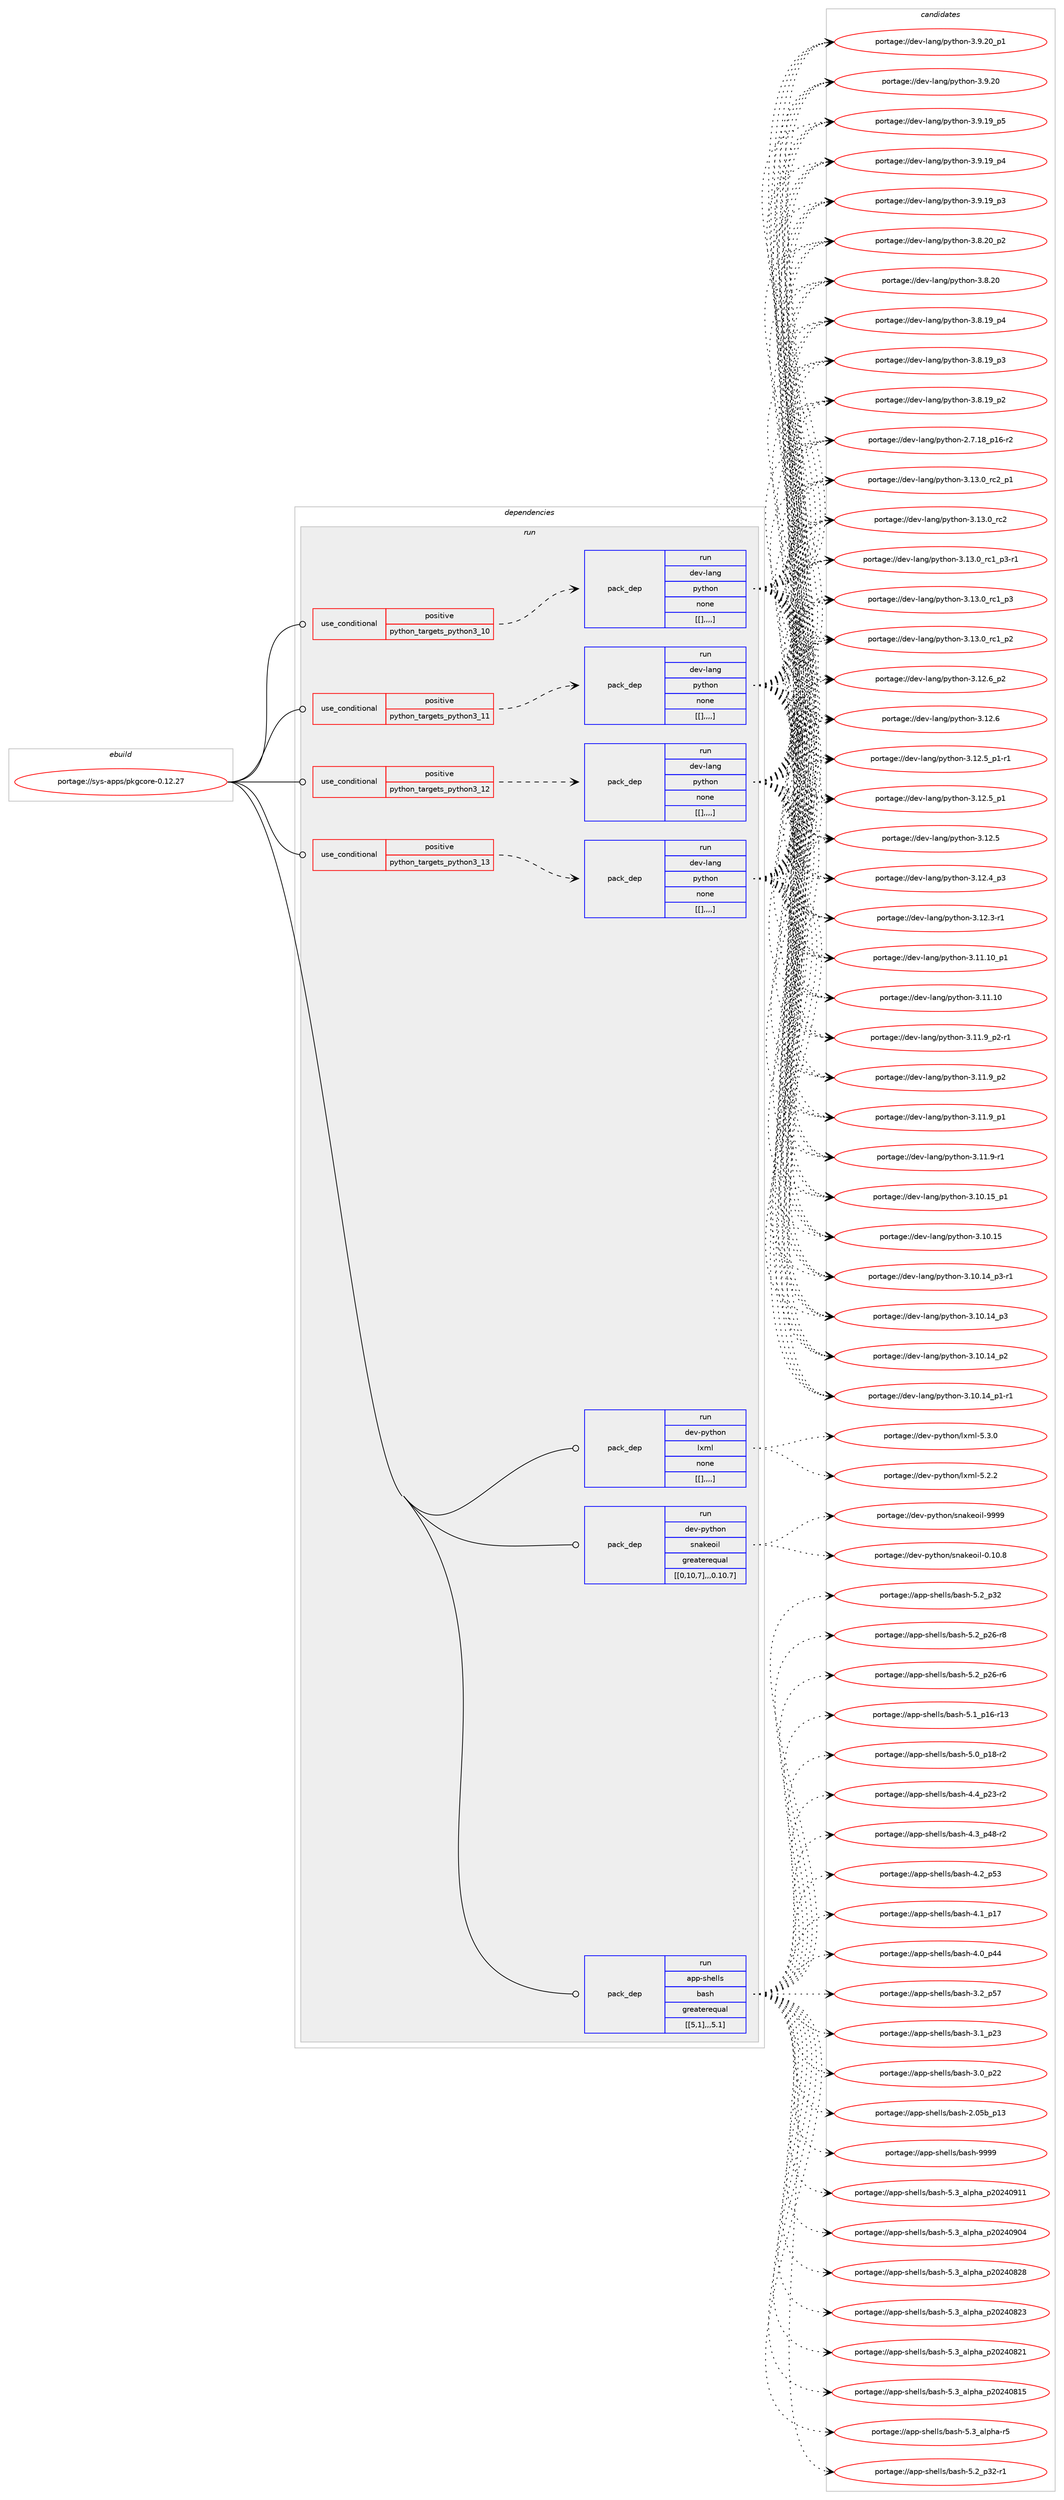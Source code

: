 digraph prolog {

# *************
# Graph options
# *************

newrank=true;
concentrate=true;
compound=true;
graph [rankdir=LR,fontname=Helvetica,fontsize=10,ranksep=1.5];#, ranksep=2.5, nodesep=0.2];
edge  [arrowhead=vee];
node  [fontname=Helvetica,fontsize=10];

# **********
# The ebuild
# **********

subgraph cluster_leftcol {
color=gray;
label=<<i>ebuild</i>>;
id [label="portage://sys-apps/pkgcore-0.12.27", color=red, width=4, href="../sys-apps/pkgcore-0.12.27.svg"];
}

# ****************
# The dependencies
# ****************

subgraph cluster_midcol {
color=gray;
label=<<i>dependencies</i>>;
subgraph cluster_compile {
fillcolor="#eeeeee";
style=filled;
label=<<i>compile</i>>;
}
subgraph cluster_compileandrun {
fillcolor="#eeeeee";
style=filled;
label=<<i>compile and run</i>>;
}
subgraph cluster_run {
fillcolor="#eeeeee";
style=filled;
label=<<i>run</i>>;
subgraph cond6908 {
dependency18333 [label=<<TABLE BORDER="0" CELLBORDER="1" CELLSPACING="0" CELLPADDING="4"><TR><TD ROWSPAN="3" CELLPADDING="10">use_conditional</TD></TR><TR><TD>positive</TD></TR><TR><TD>python_targets_python3_10</TD></TR></TABLE>>, shape=none, color=red];
subgraph pack11373 {
dependency18334 [label=<<TABLE BORDER="0" CELLBORDER="1" CELLSPACING="0" CELLPADDING="4" WIDTH="220"><TR><TD ROWSPAN="6" CELLPADDING="30">pack_dep</TD></TR><TR><TD WIDTH="110">run</TD></TR><TR><TD>dev-lang</TD></TR><TR><TD>python</TD></TR><TR><TD>none</TD></TR><TR><TD>[[],,,,]</TD></TR></TABLE>>, shape=none, color=blue];
}
dependency18333:e -> dependency18334:w [weight=20,style="dashed",arrowhead="vee"];
}
id:e -> dependency18333:w [weight=20,style="solid",arrowhead="odot"];
subgraph cond6909 {
dependency18335 [label=<<TABLE BORDER="0" CELLBORDER="1" CELLSPACING="0" CELLPADDING="4"><TR><TD ROWSPAN="3" CELLPADDING="10">use_conditional</TD></TR><TR><TD>positive</TD></TR><TR><TD>python_targets_python3_11</TD></TR></TABLE>>, shape=none, color=red];
subgraph pack11374 {
dependency18336 [label=<<TABLE BORDER="0" CELLBORDER="1" CELLSPACING="0" CELLPADDING="4" WIDTH="220"><TR><TD ROWSPAN="6" CELLPADDING="30">pack_dep</TD></TR><TR><TD WIDTH="110">run</TD></TR><TR><TD>dev-lang</TD></TR><TR><TD>python</TD></TR><TR><TD>none</TD></TR><TR><TD>[[],,,,]</TD></TR></TABLE>>, shape=none, color=blue];
}
dependency18335:e -> dependency18336:w [weight=20,style="dashed",arrowhead="vee"];
}
id:e -> dependency18335:w [weight=20,style="solid",arrowhead="odot"];
subgraph cond6910 {
dependency18337 [label=<<TABLE BORDER="0" CELLBORDER="1" CELLSPACING="0" CELLPADDING="4"><TR><TD ROWSPAN="3" CELLPADDING="10">use_conditional</TD></TR><TR><TD>positive</TD></TR><TR><TD>python_targets_python3_12</TD></TR></TABLE>>, shape=none, color=red];
subgraph pack11375 {
dependency18338 [label=<<TABLE BORDER="0" CELLBORDER="1" CELLSPACING="0" CELLPADDING="4" WIDTH="220"><TR><TD ROWSPAN="6" CELLPADDING="30">pack_dep</TD></TR><TR><TD WIDTH="110">run</TD></TR><TR><TD>dev-lang</TD></TR><TR><TD>python</TD></TR><TR><TD>none</TD></TR><TR><TD>[[],,,,]</TD></TR></TABLE>>, shape=none, color=blue];
}
dependency18337:e -> dependency18338:w [weight=20,style="dashed",arrowhead="vee"];
}
id:e -> dependency18337:w [weight=20,style="solid",arrowhead="odot"];
subgraph cond6911 {
dependency18339 [label=<<TABLE BORDER="0" CELLBORDER="1" CELLSPACING="0" CELLPADDING="4"><TR><TD ROWSPAN="3" CELLPADDING="10">use_conditional</TD></TR><TR><TD>positive</TD></TR><TR><TD>python_targets_python3_13</TD></TR></TABLE>>, shape=none, color=red];
subgraph pack11376 {
dependency18340 [label=<<TABLE BORDER="0" CELLBORDER="1" CELLSPACING="0" CELLPADDING="4" WIDTH="220"><TR><TD ROWSPAN="6" CELLPADDING="30">pack_dep</TD></TR><TR><TD WIDTH="110">run</TD></TR><TR><TD>dev-lang</TD></TR><TR><TD>python</TD></TR><TR><TD>none</TD></TR><TR><TD>[[],,,,]</TD></TR></TABLE>>, shape=none, color=blue];
}
dependency18339:e -> dependency18340:w [weight=20,style="dashed",arrowhead="vee"];
}
id:e -> dependency18339:w [weight=20,style="solid",arrowhead="odot"];
subgraph pack11377 {
dependency18341 [label=<<TABLE BORDER="0" CELLBORDER="1" CELLSPACING="0" CELLPADDING="4" WIDTH="220"><TR><TD ROWSPAN="6" CELLPADDING="30">pack_dep</TD></TR><TR><TD WIDTH="110">run</TD></TR><TR><TD>app-shells</TD></TR><TR><TD>bash</TD></TR><TR><TD>greaterequal</TD></TR><TR><TD>[[5,1],,,5.1]</TD></TR></TABLE>>, shape=none, color=blue];
}
id:e -> dependency18341:w [weight=20,style="solid",arrowhead="odot"];
subgraph pack11378 {
dependency18342 [label=<<TABLE BORDER="0" CELLBORDER="1" CELLSPACING="0" CELLPADDING="4" WIDTH="220"><TR><TD ROWSPAN="6" CELLPADDING="30">pack_dep</TD></TR><TR><TD WIDTH="110">run</TD></TR><TR><TD>dev-python</TD></TR><TR><TD>lxml</TD></TR><TR><TD>none</TD></TR><TR><TD>[[],,,,]</TD></TR></TABLE>>, shape=none, color=blue];
}
id:e -> dependency18342:w [weight=20,style="solid",arrowhead="odot"];
subgraph pack11379 {
dependency18343 [label=<<TABLE BORDER="0" CELLBORDER="1" CELLSPACING="0" CELLPADDING="4" WIDTH="220"><TR><TD ROWSPAN="6" CELLPADDING="30">pack_dep</TD></TR><TR><TD WIDTH="110">run</TD></TR><TR><TD>dev-python</TD></TR><TR><TD>snakeoil</TD></TR><TR><TD>greaterequal</TD></TR><TR><TD>[[0,10,7],,,0.10.7]</TD></TR></TABLE>>, shape=none, color=blue];
}
id:e -> dependency18343:w [weight=20,style="solid",arrowhead="odot"];
}
}

# **************
# The candidates
# **************

subgraph cluster_choices {
rank=same;
color=gray;
label=<<i>candidates</i>>;

subgraph choice11373 {
color=black;
nodesep=1;
choice100101118451089711010347112121116104111110455146495146489511499509511249 [label="portage://dev-lang/python-3.13.0_rc2_p1", color=red, width=4,href="../dev-lang/python-3.13.0_rc2_p1.svg"];
choice10010111845108971101034711212111610411111045514649514648951149950 [label="portage://dev-lang/python-3.13.0_rc2", color=red, width=4,href="../dev-lang/python-3.13.0_rc2.svg"];
choice1001011184510897110103471121211161041111104551464951464895114994995112514511449 [label="portage://dev-lang/python-3.13.0_rc1_p3-r1", color=red, width=4,href="../dev-lang/python-3.13.0_rc1_p3-r1.svg"];
choice100101118451089711010347112121116104111110455146495146489511499499511251 [label="portage://dev-lang/python-3.13.0_rc1_p3", color=red, width=4,href="../dev-lang/python-3.13.0_rc1_p3.svg"];
choice100101118451089711010347112121116104111110455146495146489511499499511250 [label="portage://dev-lang/python-3.13.0_rc1_p2", color=red, width=4,href="../dev-lang/python-3.13.0_rc1_p2.svg"];
choice100101118451089711010347112121116104111110455146495046549511250 [label="portage://dev-lang/python-3.12.6_p2", color=red, width=4,href="../dev-lang/python-3.12.6_p2.svg"];
choice10010111845108971101034711212111610411111045514649504654 [label="portage://dev-lang/python-3.12.6", color=red, width=4,href="../dev-lang/python-3.12.6.svg"];
choice1001011184510897110103471121211161041111104551464950465395112494511449 [label="portage://dev-lang/python-3.12.5_p1-r1", color=red, width=4,href="../dev-lang/python-3.12.5_p1-r1.svg"];
choice100101118451089711010347112121116104111110455146495046539511249 [label="portage://dev-lang/python-3.12.5_p1", color=red, width=4,href="../dev-lang/python-3.12.5_p1.svg"];
choice10010111845108971101034711212111610411111045514649504653 [label="portage://dev-lang/python-3.12.5", color=red, width=4,href="../dev-lang/python-3.12.5.svg"];
choice100101118451089711010347112121116104111110455146495046529511251 [label="portage://dev-lang/python-3.12.4_p3", color=red, width=4,href="../dev-lang/python-3.12.4_p3.svg"];
choice100101118451089711010347112121116104111110455146495046514511449 [label="portage://dev-lang/python-3.12.3-r1", color=red, width=4,href="../dev-lang/python-3.12.3-r1.svg"];
choice10010111845108971101034711212111610411111045514649494649489511249 [label="portage://dev-lang/python-3.11.10_p1", color=red, width=4,href="../dev-lang/python-3.11.10_p1.svg"];
choice1001011184510897110103471121211161041111104551464949464948 [label="portage://dev-lang/python-3.11.10", color=red, width=4,href="../dev-lang/python-3.11.10.svg"];
choice1001011184510897110103471121211161041111104551464949465795112504511449 [label="portage://dev-lang/python-3.11.9_p2-r1", color=red, width=4,href="../dev-lang/python-3.11.9_p2-r1.svg"];
choice100101118451089711010347112121116104111110455146494946579511250 [label="portage://dev-lang/python-3.11.9_p2", color=red, width=4,href="../dev-lang/python-3.11.9_p2.svg"];
choice100101118451089711010347112121116104111110455146494946579511249 [label="portage://dev-lang/python-3.11.9_p1", color=red, width=4,href="../dev-lang/python-3.11.9_p1.svg"];
choice100101118451089711010347112121116104111110455146494946574511449 [label="portage://dev-lang/python-3.11.9-r1", color=red, width=4,href="../dev-lang/python-3.11.9-r1.svg"];
choice10010111845108971101034711212111610411111045514649484649539511249 [label="portage://dev-lang/python-3.10.15_p1", color=red, width=4,href="../dev-lang/python-3.10.15_p1.svg"];
choice1001011184510897110103471121211161041111104551464948464953 [label="portage://dev-lang/python-3.10.15", color=red, width=4,href="../dev-lang/python-3.10.15.svg"];
choice100101118451089711010347112121116104111110455146494846495295112514511449 [label="portage://dev-lang/python-3.10.14_p3-r1", color=red, width=4,href="../dev-lang/python-3.10.14_p3-r1.svg"];
choice10010111845108971101034711212111610411111045514649484649529511251 [label="portage://dev-lang/python-3.10.14_p3", color=red, width=4,href="../dev-lang/python-3.10.14_p3.svg"];
choice10010111845108971101034711212111610411111045514649484649529511250 [label="portage://dev-lang/python-3.10.14_p2", color=red, width=4,href="../dev-lang/python-3.10.14_p2.svg"];
choice100101118451089711010347112121116104111110455146494846495295112494511449 [label="portage://dev-lang/python-3.10.14_p1-r1", color=red, width=4,href="../dev-lang/python-3.10.14_p1-r1.svg"];
choice100101118451089711010347112121116104111110455146574650489511249 [label="portage://dev-lang/python-3.9.20_p1", color=red, width=4,href="../dev-lang/python-3.9.20_p1.svg"];
choice10010111845108971101034711212111610411111045514657465048 [label="portage://dev-lang/python-3.9.20", color=red, width=4,href="../dev-lang/python-3.9.20.svg"];
choice100101118451089711010347112121116104111110455146574649579511253 [label="portage://dev-lang/python-3.9.19_p5", color=red, width=4,href="../dev-lang/python-3.9.19_p5.svg"];
choice100101118451089711010347112121116104111110455146574649579511252 [label="portage://dev-lang/python-3.9.19_p4", color=red, width=4,href="../dev-lang/python-3.9.19_p4.svg"];
choice100101118451089711010347112121116104111110455146574649579511251 [label="portage://dev-lang/python-3.9.19_p3", color=red, width=4,href="../dev-lang/python-3.9.19_p3.svg"];
choice100101118451089711010347112121116104111110455146564650489511250 [label="portage://dev-lang/python-3.8.20_p2", color=red, width=4,href="../dev-lang/python-3.8.20_p2.svg"];
choice10010111845108971101034711212111610411111045514656465048 [label="portage://dev-lang/python-3.8.20", color=red, width=4,href="../dev-lang/python-3.8.20.svg"];
choice100101118451089711010347112121116104111110455146564649579511252 [label="portage://dev-lang/python-3.8.19_p4", color=red, width=4,href="../dev-lang/python-3.8.19_p4.svg"];
choice100101118451089711010347112121116104111110455146564649579511251 [label="portage://dev-lang/python-3.8.19_p3", color=red, width=4,href="../dev-lang/python-3.8.19_p3.svg"];
choice100101118451089711010347112121116104111110455146564649579511250 [label="portage://dev-lang/python-3.8.19_p2", color=red, width=4,href="../dev-lang/python-3.8.19_p2.svg"];
choice100101118451089711010347112121116104111110455046554649569511249544511450 [label="portage://dev-lang/python-2.7.18_p16-r2", color=red, width=4,href="../dev-lang/python-2.7.18_p16-r2.svg"];
dependency18334:e -> choice100101118451089711010347112121116104111110455146495146489511499509511249:w [style=dotted,weight="100"];
dependency18334:e -> choice10010111845108971101034711212111610411111045514649514648951149950:w [style=dotted,weight="100"];
dependency18334:e -> choice1001011184510897110103471121211161041111104551464951464895114994995112514511449:w [style=dotted,weight="100"];
dependency18334:e -> choice100101118451089711010347112121116104111110455146495146489511499499511251:w [style=dotted,weight="100"];
dependency18334:e -> choice100101118451089711010347112121116104111110455146495146489511499499511250:w [style=dotted,weight="100"];
dependency18334:e -> choice100101118451089711010347112121116104111110455146495046549511250:w [style=dotted,weight="100"];
dependency18334:e -> choice10010111845108971101034711212111610411111045514649504654:w [style=dotted,weight="100"];
dependency18334:e -> choice1001011184510897110103471121211161041111104551464950465395112494511449:w [style=dotted,weight="100"];
dependency18334:e -> choice100101118451089711010347112121116104111110455146495046539511249:w [style=dotted,weight="100"];
dependency18334:e -> choice10010111845108971101034711212111610411111045514649504653:w [style=dotted,weight="100"];
dependency18334:e -> choice100101118451089711010347112121116104111110455146495046529511251:w [style=dotted,weight="100"];
dependency18334:e -> choice100101118451089711010347112121116104111110455146495046514511449:w [style=dotted,weight="100"];
dependency18334:e -> choice10010111845108971101034711212111610411111045514649494649489511249:w [style=dotted,weight="100"];
dependency18334:e -> choice1001011184510897110103471121211161041111104551464949464948:w [style=dotted,weight="100"];
dependency18334:e -> choice1001011184510897110103471121211161041111104551464949465795112504511449:w [style=dotted,weight="100"];
dependency18334:e -> choice100101118451089711010347112121116104111110455146494946579511250:w [style=dotted,weight="100"];
dependency18334:e -> choice100101118451089711010347112121116104111110455146494946579511249:w [style=dotted,weight="100"];
dependency18334:e -> choice100101118451089711010347112121116104111110455146494946574511449:w [style=dotted,weight="100"];
dependency18334:e -> choice10010111845108971101034711212111610411111045514649484649539511249:w [style=dotted,weight="100"];
dependency18334:e -> choice1001011184510897110103471121211161041111104551464948464953:w [style=dotted,weight="100"];
dependency18334:e -> choice100101118451089711010347112121116104111110455146494846495295112514511449:w [style=dotted,weight="100"];
dependency18334:e -> choice10010111845108971101034711212111610411111045514649484649529511251:w [style=dotted,weight="100"];
dependency18334:e -> choice10010111845108971101034711212111610411111045514649484649529511250:w [style=dotted,weight="100"];
dependency18334:e -> choice100101118451089711010347112121116104111110455146494846495295112494511449:w [style=dotted,weight="100"];
dependency18334:e -> choice100101118451089711010347112121116104111110455146574650489511249:w [style=dotted,weight="100"];
dependency18334:e -> choice10010111845108971101034711212111610411111045514657465048:w [style=dotted,weight="100"];
dependency18334:e -> choice100101118451089711010347112121116104111110455146574649579511253:w [style=dotted,weight="100"];
dependency18334:e -> choice100101118451089711010347112121116104111110455146574649579511252:w [style=dotted,weight="100"];
dependency18334:e -> choice100101118451089711010347112121116104111110455146574649579511251:w [style=dotted,weight="100"];
dependency18334:e -> choice100101118451089711010347112121116104111110455146564650489511250:w [style=dotted,weight="100"];
dependency18334:e -> choice10010111845108971101034711212111610411111045514656465048:w [style=dotted,weight="100"];
dependency18334:e -> choice100101118451089711010347112121116104111110455146564649579511252:w [style=dotted,weight="100"];
dependency18334:e -> choice100101118451089711010347112121116104111110455146564649579511251:w [style=dotted,weight="100"];
dependency18334:e -> choice100101118451089711010347112121116104111110455146564649579511250:w [style=dotted,weight="100"];
dependency18334:e -> choice100101118451089711010347112121116104111110455046554649569511249544511450:w [style=dotted,weight="100"];
}
subgraph choice11374 {
color=black;
nodesep=1;
choice100101118451089711010347112121116104111110455146495146489511499509511249 [label="portage://dev-lang/python-3.13.0_rc2_p1", color=red, width=4,href="../dev-lang/python-3.13.0_rc2_p1.svg"];
choice10010111845108971101034711212111610411111045514649514648951149950 [label="portage://dev-lang/python-3.13.0_rc2", color=red, width=4,href="../dev-lang/python-3.13.0_rc2.svg"];
choice1001011184510897110103471121211161041111104551464951464895114994995112514511449 [label="portage://dev-lang/python-3.13.0_rc1_p3-r1", color=red, width=4,href="../dev-lang/python-3.13.0_rc1_p3-r1.svg"];
choice100101118451089711010347112121116104111110455146495146489511499499511251 [label="portage://dev-lang/python-3.13.0_rc1_p3", color=red, width=4,href="../dev-lang/python-3.13.0_rc1_p3.svg"];
choice100101118451089711010347112121116104111110455146495146489511499499511250 [label="portage://dev-lang/python-3.13.0_rc1_p2", color=red, width=4,href="../dev-lang/python-3.13.0_rc1_p2.svg"];
choice100101118451089711010347112121116104111110455146495046549511250 [label="portage://dev-lang/python-3.12.6_p2", color=red, width=4,href="../dev-lang/python-3.12.6_p2.svg"];
choice10010111845108971101034711212111610411111045514649504654 [label="portage://dev-lang/python-3.12.6", color=red, width=4,href="../dev-lang/python-3.12.6.svg"];
choice1001011184510897110103471121211161041111104551464950465395112494511449 [label="portage://dev-lang/python-3.12.5_p1-r1", color=red, width=4,href="../dev-lang/python-3.12.5_p1-r1.svg"];
choice100101118451089711010347112121116104111110455146495046539511249 [label="portage://dev-lang/python-3.12.5_p1", color=red, width=4,href="../dev-lang/python-3.12.5_p1.svg"];
choice10010111845108971101034711212111610411111045514649504653 [label="portage://dev-lang/python-3.12.5", color=red, width=4,href="../dev-lang/python-3.12.5.svg"];
choice100101118451089711010347112121116104111110455146495046529511251 [label="portage://dev-lang/python-3.12.4_p3", color=red, width=4,href="../dev-lang/python-3.12.4_p3.svg"];
choice100101118451089711010347112121116104111110455146495046514511449 [label="portage://dev-lang/python-3.12.3-r1", color=red, width=4,href="../dev-lang/python-3.12.3-r1.svg"];
choice10010111845108971101034711212111610411111045514649494649489511249 [label="portage://dev-lang/python-3.11.10_p1", color=red, width=4,href="../dev-lang/python-3.11.10_p1.svg"];
choice1001011184510897110103471121211161041111104551464949464948 [label="portage://dev-lang/python-3.11.10", color=red, width=4,href="../dev-lang/python-3.11.10.svg"];
choice1001011184510897110103471121211161041111104551464949465795112504511449 [label="portage://dev-lang/python-3.11.9_p2-r1", color=red, width=4,href="../dev-lang/python-3.11.9_p2-r1.svg"];
choice100101118451089711010347112121116104111110455146494946579511250 [label="portage://dev-lang/python-3.11.9_p2", color=red, width=4,href="../dev-lang/python-3.11.9_p2.svg"];
choice100101118451089711010347112121116104111110455146494946579511249 [label="portage://dev-lang/python-3.11.9_p1", color=red, width=4,href="../dev-lang/python-3.11.9_p1.svg"];
choice100101118451089711010347112121116104111110455146494946574511449 [label="portage://dev-lang/python-3.11.9-r1", color=red, width=4,href="../dev-lang/python-3.11.9-r1.svg"];
choice10010111845108971101034711212111610411111045514649484649539511249 [label="portage://dev-lang/python-3.10.15_p1", color=red, width=4,href="../dev-lang/python-3.10.15_p1.svg"];
choice1001011184510897110103471121211161041111104551464948464953 [label="portage://dev-lang/python-3.10.15", color=red, width=4,href="../dev-lang/python-3.10.15.svg"];
choice100101118451089711010347112121116104111110455146494846495295112514511449 [label="portage://dev-lang/python-3.10.14_p3-r1", color=red, width=4,href="../dev-lang/python-3.10.14_p3-r1.svg"];
choice10010111845108971101034711212111610411111045514649484649529511251 [label="portage://dev-lang/python-3.10.14_p3", color=red, width=4,href="../dev-lang/python-3.10.14_p3.svg"];
choice10010111845108971101034711212111610411111045514649484649529511250 [label="portage://dev-lang/python-3.10.14_p2", color=red, width=4,href="../dev-lang/python-3.10.14_p2.svg"];
choice100101118451089711010347112121116104111110455146494846495295112494511449 [label="portage://dev-lang/python-3.10.14_p1-r1", color=red, width=4,href="../dev-lang/python-3.10.14_p1-r1.svg"];
choice100101118451089711010347112121116104111110455146574650489511249 [label="portage://dev-lang/python-3.9.20_p1", color=red, width=4,href="../dev-lang/python-3.9.20_p1.svg"];
choice10010111845108971101034711212111610411111045514657465048 [label="portage://dev-lang/python-3.9.20", color=red, width=4,href="../dev-lang/python-3.9.20.svg"];
choice100101118451089711010347112121116104111110455146574649579511253 [label="portage://dev-lang/python-3.9.19_p5", color=red, width=4,href="../dev-lang/python-3.9.19_p5.svg"];
choice100101118451089711010347112121116104111110455146574649579511252 [label="portage://dev-lang/python-3.9.19_p4", color=red, width=4,href="../dev-lang/python-3.9.19_p4.svg"];
choice100101118451089711010347112121116104111110455146574649579511251 [label="portage://dev-lang/python-3.9.19_p3", color=red, width=4,href="../dev-lang/python-3.9.19_p3.svg"];
choice100101118451089711010347112121116104111110455146564650489511250 [label="portage://dev-lang/python-3.8.20_p2", color=red, width=4,href="../dev-lang/python-3.8.20_p2.svg"];
choice10010111845108971101034711212111610411111045514656465048 [label="portage://dev-lang/python-3.8.20", color=red, width=4,href="../dev-lang/python-3.8.20.svg"];
choice100101118451089711010347112121116104111110455146564649579511252 [label="portage://dev-lang/python-3.8.19_p4", color=red, width=4,href="../dev-lang/python-3.8.19_p4.svg"];
choice100101118451089711010347112121116104111110455146564649579511251 [label="portage://dev-lang/python-3.8.19_p3", color=red, width=4,href="../dev-lang/python-3.8.19_p3.svg"];
choice100101118451089711010347112121116104111110455146564649579511250 [label="portage://dev-lang/python-3.8.19_p2", color=red, width=4,href="../dev-lang/python-3.8.19_p2.svg"];
choice100101118451089711010347112121116104111110455046554649569511249544511450 [label="portage://dev-lang/python-2.7.18_p16-r2", color=red, width=4,href="../dev-lang/python-2.7.18_p16-r2.svg"];
dependency18336:e -> choice100101118451089711010347112121116104111110455146495146489511499509511249:w [style=dotted,weight="100"];
dependency18336:e -> choice10010111845108971101034711212111610411111045514649514648951149950:w [style=dotted,weight="100"];
dependency18336:e -> choice1001011184510897110103471121211161041111104551464951464895114994995112514511449:w [style=dotted,weight="100"];
dependency18336:e -> choice100101118451089711010347112121116104111110455146495146489511499499511251:w [style=dotted,weight="100"];
dependency18336:e -> choice100101118451089711010347112121116104111110455146495146489511499499511250:w [style=dotted,weight="100"];
dependency18336:e -> choice100101118451089711010347112121116104111110455146495046549511250:w [style=dotted,weight="100"];
dependency18336:e -> choice10010111845108971101034711212111610411111045514649504654:w [style=dotted,weight="100"];
dependency18336:e -> choice1001011184510897110103471121211161041111104551464950465395112494511449:w [style=dotted,weight="100"];
dependency18336:e -> choice100101118451089711010347112121116104111110455146495046539511249:w [style=dotted,weight="100"];
dependency18336:e -> choice10010111845108971101034711212111610411111045514649504653:w [style=dotted,weight="100"];
dependency18336:e -> choice100101118451089711010347112121116104111110455146495046529511251:w [style=dotted,weight="100"];
dependency18336:e -> choice100101118451089711010347112121116104111110455146495046514511449:w [style=dotted,weight="100"];
dependency18336:e -> choice10010111845108971101034711212111610411111045514649494649489511249:w [style=dotted,weight="100"];
dependency18336:e -> choice1001011184510897110103471121211161041111104551464949464948:w [style=dotted,weight="100"];
dependency18336:e -> choice1001011184510897110103471121211161041111104551464949465795112504511449:w [style=dotted,weight="100"];
dependency18336:e -> choice100101118451089711010347112121116104111110455146494946579511250:w [style=dotted,weight="100"];
dependency18336:e -> choice100101118451089711010347112121116104111110455146494946579511249:w [style=dotted,weight="100"];
dependency18336:e -> choice100101118451089711010347112121116104111110455146494946574511449:w [style=dotted,weight="100"];
dependency18336:e -> choice10010111845108971101034711212111610411111045514649484649539511249:w [style=dotted,weight="100"];
dependency18336:e -> choice1001011184510897110103471121211161041111104551464948464953:w [style=dotted,weight="100"];
dependency18336:e -> choice100101118451089711010347112121116104111110455146494846495295112514511449:w [style=dotted,weight="100"];
dependency18336:e -> choice10010111845108971101034711212111610411111045514649484649529511251:w [style=dotted,weight="100"];
dependency18336:e -> choice10010111845108971101034711212111610411111045514649484649529511250:w [style=dotted,weight="100"];
dependency18336:e -> choice100101118451089711010347112121116104111110455146494846495295112494511449:w [style=dotted,weight="100"];
dependency18336:e -> choice100101118451089711010347112121116104111110455146574650489511249:w [style=dotted,weight="100"];
dependency18336:e -> choice10010111845108971101034711212111610411111045514657465048:w [style=dotted,weight="100"];
dependency18336:e -> choice100101118451089711010347112121116104111110455146574649579511253:w [style=dotted,weight="100"];
dependency18336:e -> choice100101118451089711010347112121116104111110455146574649579511252:w [style=dotted,weight="100"];
dependency18336:e -> choice100101118451089711010347112121116104111110455146574649579511251:w [style=dotted,weight="100"];
dependency18336:e -> choice100101118451089711010347112121116104111110455146564650489511250:w [style=dotted,weight="100"];
dependency18336:e -> choice10010111845108971101034711212111610411111045514656465048:w [style=dotted,weight="100"];
dependency18336:e -> choice100101118451089711010347112121116104111110455146564649579511252:w [style=dotted,weight="100"];
dependency18336:e -> choice100101118451089711010347112121116104111110455146564649579511251:w [style=dotted,weight="100"];
dependency18336:e -> choice100101118451089711010347112121116104111110455146564649579511250:w [style=dotted,weight="100"];
dependency18336:e -> choice100101118451089711010347112121116104111110455046554649569511249544511450:w [style=dotted,weight="100"];
}
subgraph choice11375 {
color=black;
nodesep=1;
choice100101118451089711010347112121116104111110455146495146489511499509511249 [label="portage://dev-lang/python-3.13.0_rc2_p1", color=red, width=4,href="../dev-lang/python-3.13.0_rc2_p1.svg"];
choice10010111845108971101034711212111610411111045514649514648951149950 [label="portage://dev-lang/python-3.13.0_rc2", color=red, width=4,href="../dev-lang/python-3.13.0_rc2.svg"];
choice1001011184510897110103471121211161041111104551464951464895114994995112514511449 [label="portage://dev-lang/python-3.13.0_rc1_p3-r1", color=red, width=4,href="../dev-lang/python-3.13.0_rc1_p3-r1.svg"];
choice100101118451089711010347112121116104111110455146495146489511499499511251 [label="portage://dev-lang/python-3.13.0_rc1_p3", color=red, width=4,href="../dev-lang/python-3.13.0_rc1_p3.svg"];
choice100101118451089711010347112121116104111110455146495146489511499499511250 [label="portage://dev-lang/python-3.13.0_rc1_p2", color=red, width=4,href="../dev-lang/python-3.13.0_rc1_p2.svg"];
choice100101118451089711010347112121116104111110455146495046549511250 [label="portage://dev-lang/python-3.12.6_p2", color=red, width=4,href="../dev-lang/python-3.12.6_p2.svg"];
choice10010111845108971101034711212111610411111045514649504654 [label="portage://dev-lang/python-3.12.6", color=red, width=4,href="../dev-lang/python-3.12.6.svg"];
choice1001011184510897110103471121211161041111104551464950465395112494511449 [label="portage://dev-lang/python-3.12.5_p1-r1", color=red, width=4,href="../dev-lang/python-3.12.5_p1-r1.svg"];
choice100101118451089711010347112121116104111110455146495046539511249 [label="portage://dev-lang/python-3.12.5_p1", color=red, width=4,href="../dev-lang/python-3.12.5_p1.svg"];
choice10010111845108971101034711212111610411111045514649504653 [label="portage://dev-lang/python-3.12.5", color=red, width=4,href="../dev-lang/python-3.12.5.svg"];
choice100101118451089711010347112121116104111110455146495046529511251 [label="portage://dev-lang/python-3.12.4_p3", color=red, width=4,href="../dev-lang/python-3.12.4_p3.svg"];
choice100101118451089711010347112121116104111110455146495046514511449 [label="portage://dev-lang/python-3.12.3-r1", color=red, width=4,href="../dev-lang/python-3.12.3-r1.svg"];
choice10010111845108971101034711212111610411111045514649494649489511249 [label="portage://dev-lang/python-3.11.10_p1", color=red, width=4,href="../dev-lang/python-3.11.10_p1.svg"];
choice1001011184510897110103471121211161041111104551464949464948 [label="portage://dev-lang/python-3.11.10", color=red, width=4,href="../dev-lang/python-3.11.10.svg"];
choice1001011184510897110103471121211161041111104551464949465795112504511449 [label="portage://dev-lang/python-3.11.9_p2-r1", color=red, width=4,href="../dev-lang/python-3.11.9_p2-r1.svg"];
choice100101118451089711010347112121116104111110455146494946579511250 [label="portage://dev-lang/python-3.11.9_p2", color=red, width=4,href="../dev-lang/python-3.11.9_p2.svg"];
choice100101118451089711010347112121116104111110455146494946579511249 [label="portage://dev-lang/python-3.11.9_p1", color=red, width=4,href="../dev-lang/python-3.11.9_p1.svg"];
choice100101118451089711010347112121116104111110455146494946574511449 [label="portage://dev-lang/python-3.11.9-r1", color=red, width=4,href="../dev-lang/python-3.11.9-r1.svg"];
choice10010111845108971101034711212111610411111045514649484649539511249 [label="portage://dev-lang/python-3.10.15_p1", color=red, width=4,href="../dev-lang/python-3.10.15_p1.svg"];
choice1001011184510897110103471121211161041111104551464948464953 [label="portage://dev-lang/python-3.10.15", color=red, width=4,href="../dev-lang/python-3.10.15.svg"];
choice100101118451089711010347112121116104111110455146494846495295112514511449 [label="portage://dev-lang/python-3.10.14_p3-r1", color=red, width=4,href="../dev-lang/python-3.10.14_p3-r1.svg"];
choice10010111845108971101034711212111610411111045514649484649529511251 [label="portage://dev-lang/python-3.10.14_p3", color=red, width=4,href="../dev-lang/python-3.10.14_p3.svg"];
choice10010111845108971101034711212111610411111045514649484649529511250 [label="portage://dev-lang/python-3.10.14_p2", color=red, width=4,href="../dev-lang/python-3.10.14_p2.svg"];
choice100101118451089711010347112121116104111110455146494846495295112494511449 [label="portage://dev-lang/python-3.10.14_p1-r1", color=red, width=4,href="../dev-lang/python-3.10.14_p1-r1.svg"];
choice100101118451089711010347112121116104111110455146574650489511249 [label="portage://dev-lang/python-3.9.20_p1", color=red, width=4,href="../dev-lang/python-3.9.20_p1.svg"];
choice10010111845108971101034711212111610411111045514657465048 [label="portage://dev-lang/python-3.9.20", color=red, width=4,href="../dev-lang/python-3.9.20.svg"];
choice100101118451089711010347112121116104111110455146574649579511253 [label="portage://dev-lang/python-3.9.19_p5", color=red, width=4,href="../dev-lang/python-3.9.19_p5.svg"];
choice100101118451089711010347112121116104111110455146574649579511252 [label="portage://dev-lang/python-3.9.19_p4", color=red, width=4,href="../dev-lang/python-3.9.19_p4.svg"];
choice100101118451089711010347112121116104111110455146574649579511251 [label="portage://dev-lang/python-3.9.19_p3", color=red, width=4,href="../dev-lang/python-3.9.19_p3.svg"];
choice100101118451089711010347112121116104111110455146564650489511250 [label="portage://dev-lang/python-3.8.20_p2", color=red, width=4,href="../dev-lang/python-3.8.20_p2.svg"];
choice10010111845108971101034711212111610411111045514656465048 [label="portage://dev-lang/python-3.8.20", color=red, width=4,href="../dev-lang/python-3.8.20.svg"];
choice100101118451089711010347112121116104111110455146564649579511252 [label="portage://dev-lang/python-3.8.19_p4", color=red, width=4,href="../dev-lang/python-3.8.19_p4.svg"];
choice100101118451089711010347112121116104111110455146564649579511251 [label="portage://dev-lang/python-3.8.19_p3", color=red, width=4,href="../dev-lang/python-3.8.19_p3.svg"];
choice100101118451089711010347112121116104111110455146564649579511250 [label="portage://dev-lang/python-3.8.19_p2", color=red, width=4,href="../dev-lang/python-3.8.19_p2.svg"];
choice100101118451089711010347112121116104111110455046554649569511249544511450 [label="portage://dev-lang/python-2.7.18_p16-r2", color=red, width=4,href="../dev-lang/python-2.7.18_p16-r2.svg"];
dependency18338:e -> choice100101118451089711010347112121116104111110455146495146489511499509511249:w [style=dotted,weight="100"];
dependency18338:e -> choice10010111845108971101034711212111610411111045514649514648951149950:w [style=dotted,weight="100"];
dependency18338:e -> choice1001011184510897110103471121211161041111104551464951464895114994995112514511449:w [style=dotted,weight="100"];
dependency18338:e -> choice100101118451089711010347112121116104111110455146495146489511499499511251:w [style=dotted,weight="100"];
dependency18338:e -> choice100101118451089711010347112121116104111110455146495146489511499499511250:w [style=dotted,weight="100"];
dependency18338:e -> choice100101118451089711010347112121116104111110455146495046549511250:w [style=dotted,weight="100"];
dependency18338:e -> choice10010111845108971101034711212111610411111045514649504654:w [style=dotted,weight="100"];
dependency18338:e -> choice1001011184510897110103471121211161041111104551464950465395112494511449:w [style=dotted,weight="100"];
dependency18338:e -> choice100101118451089711010347112121116104111110455146495046539511249:w [style=dotted,weight="100"];
dependency18338:e -> choice10010111845108971101034711212111610411111045514649504653:w [style=dotted,weight="100"];
dependency18338:e -> choice100101118451089711010347112121116104111110455146495046529511251:w [style=dotted,weight="100"];
dependency18338:e -> choice100101118451089711010347112121116104111110455146495046514511449:w [style=dotted,weight="100"];
dependency18338:e -> choice10010111845108971101034711212111610411111045514649494649489511249:w [style=dotted,weight="100"];
dependency18338:e -> choice1001011184510897110103471121211161041111104551464949464948:w [style=dotted,weight="100"];
dependency18338:e -> choice1001011184510897110103471121211161041111104551464949465795112504511449:w [style=dotted,weight="100"];
dependency18338:e -> choice100101118451089711010347112121116104111110455146494946579511250:w [style=dotted,weight="100"];
dependency18338:e -> choice100101118451089711010347112121116104111110455146494946579511249:w [style=dotted,weight="100"];
dependency18338:e -> choice100101118451089711010347112121116104111110455146494946574511449:w [style=dotted,weight="100"];
dependency18338:e -> choice10010111845108971101034711212111610411111045514649484649539511249:w [style=dotted,weight="100"];
dependency18338:e -> choice1001011184510897110103471121211161041111104551464948464953:w [style=dotted,weight="100"];
dependency18338:e -> choice100101118451089711010347112121116104111110455146494846495295112514511449:w [style=dotted,weight="100"];
dependency18338:e -> choice10010111845108971101034711212111610411111045514649484649529511251:w [style=dotted,weight="100"];
dependency18338:e -> choice10010111845108971101034711212111610411111045514649484649529511250:w [style=dotted,weight="100"];
dependency18338:e -> choice100101118451089711010347112121116104111110455146494846495295112494511449:w [style=dotted,weight="100"];
dependency18338:e -> choice100101118451089711010347112121116104111110455146574650489511249:w [style=dotted,weight="100"];
dependency18338:e -> choice10010111845108971101034711212111610411111045514657465048:w [style=dotted,weight="100"];
dependency18338:e -> choice100101118451089711010347112121116104111110455146574649579511253:w [style=dotted,weight="100"];
dependency18338:e -> choice100101118451089711010347112121116104111110455146574649579511252:w [style=dotted,weight="100"];
dependency18338:e -> choice100101118451089711010347112121116104111110455146574649579511251:w [style=dotted,weight="100"];
dependency18338:e -> choice100101118451089711010347112121116104111110455146564650489511250:w [style=dotted,weight="100"];
dependency18338:e -> choice10010111845108971101034711212111610411111045514656465048:w [style=dotted,weight="100"];
dependency18338:e -> choice100101118451089711010347112121116104111110455146564649579511252:w [style=dotted,weight="100"];
dependency18338:e -> choice100101118451089711010347112121116104111110455146564649579511251:w [style=dotted,weight="100"];
dependency18338:e -> choice100101118451089711010347112121116104111110455146564649579511250:w [style=dotted,weight="100"];
dependency18338:e -> choice100101118451089711010347112121116104111110455046554649569511249544511450:w [style=dotted,weight="100"];
}
subgraph choice11376 {
color=black;
nodesep=1;
choice100101118451089711010347112121116104111110455146495146489511499509511249 [label="portage://dev-lang/python-3.13.0_rc2_p1", color=red, width=4,href="../dev-lang/python-3.13.0_rc2_p1.svg"];
choice10010111845108971101034711212111610411111045514649514648951149950 [label="portage://dev-lang/python-3.13.0_rc2", color=red, width=4,href="../dev-lang/python-3.13.0_rc2.svg"];
choice1001011184510897110103471121211161041111104551464951464895114994995112514511449 [label="portage://dev-lang/python-3.13.0_rc1_p3-r1", color=red, width=4,href="../dev-lang/python-3.13.0_rc1_p3-r1.svg"];
choice100101118451089711010347112121116104111110455146495146489511499499511251 [label="portage://dev-lang/python-3.13.0_rc1_p3", color=red, width=4,href="../dev-lang/python-3.13.0_rc1_p3.svg"];
choice100101118451089711010347112121116104111110455146495146489511499499511250 [label="portage://dev-lang/python-3.13.0_rc1_p2", color=red, width=4,href="../dev-lang/python-3.13.0_rc1_p2.svg"];
choice100101118451089711010347112121116104111110455146495046549511250 [label="portage://dev-lang/python-3.12.6_p2", color=red, width=4,href="../dev-lang/python-3.12.6_p2.svg"];
choice10010111845108971101034711212111610411111045514649504654 [label="portage://dev-lang/python-3.12.6", color=red, width=4,href="../dev-lang/python-3.12.6.svg"];
choice1001011184510897110103471121211161041111104551464950465395112494511449 [label="portage://dev-lang/python-3.12.5_p1-r1", color=red, width=4,href="../dev-lang/python-3.12.5_p1-r1.svg"];
choice100101118451089711010347112121116104111110455146495046539511249 [label="portage://dev-lang/python-3.12.5_p1", color=red, width=4,href="../dev-lang/python-3.12.5_p1.svg"];
choice10010111845108971101034711212111610411111045514649504653 [label="portage://dev-lang/python-3.12.5", color=red, width=4,href="../dev-lang/python-3.12.5.svg"];
choice100101118451089711010347112121116104111110455146495046529511251 [label="portage://dev-lang/python-3.12.4_p3", color=red, width=4,href="../dev-lang/python-3.12.4_p3.svg"];
choice100101118451089711010347112121116104111110455146495046514511449 [label="portage://dev-lang/python-3.12.3-r1", color=red, width=4,href="../dev-lang/python-3.12.3-r1.svg"];
choice10010111845108971101034711212111610411111045514649494649489511249 [label="portage://dev-lang/python-3.11.10_p1", color=red, width=4,href="../dev-lang/python-3.11.10_p1.svg"];
choice1001011184510897110103471121211161041111104551464949464948 [label="portage://dev-lang/python-3.11.10", color=red, width=4,href="../dev-lang/python-3.11.10.svg"];
choice1001011184510897110103471121211161041111104551464949465795112504511449 [label="portage://dev-lang/python-3.11.9_p2-r1", color=red, width=4,href="../dev-lang/python-3.11.9_p2-r1.svg"];
choice100101118451089711010347112121116104111110455146494946579511250 [label="portage://dev-lang/python-3.11.9_p2", color=red, width=4,href="../dev-lang/python-3.11.9_p2.svg"];
choice100101118451089711010347112121116104111110455146494946579511249 [label="portage://dev-lang/python-3.11.9_p1", color=red, width=4,href="../dev-lang/python-3.11.9_p1.svg"];
choice100101118451089711010347112121116104111110455146494946574511449 [label="portage://dev-lang/python-3.11.9-r1", color=red, width=4,href="../dev-lang/python-3.11.9-r1.svg"];
choice10010111845108971101034711212111610411111045514649484649539511249 [label="portage://dev-lang/python-3.10.15_p1", color=red, width=4,href="../dev-lang/python-3.10.15_p1.svg"];
choice1001011184510897110103471121211161041111104551464948464953 [label="portage://dev-lang/python-3.10.15", color=red, width=4,href="../dev-lang/python-3.10.15.svg"];
choice100101118451089711010347112121116104111110455146494846495295112514511449 [label="portage://dev-lang/python-3.10.14_p3-r1", color=red, width=4,href="../dev-lang/python-3.10.14_p3-r1.svg"];
choice10010111845108971101034711212111610411111045514649484649529511251 [label="portage://dev-lang/python-3.10.14_p3", color=red, width=4,href="../dev-lang/python-3.10.14_p3.svg"];
choice10010111845108971101034711212111610411111045514649484649529511250 [label="portage://dev-lang/python-3.10.14_p2", color=red, width=4,href="../dev-lang/python-3.10.14_p2.svg"];
choice100101118451089711010347112121116104111110455146494846495295112494511449 [label="portage://dev-lang/python-3.10.14_p1-r1", color=red, width=4,href="../dev-lang/python-3.10.14_p1-r1.svg"];
choice100101118451089711010347112121116104111110455146574650489511249 [label="portage://dev-lang/python-3.9.20_p1", color=red, width=4,href="../dev-lang/python-3.9.20_p1.svg"];
choice10010111845108971101034711212111610411111045514657465048 [label="portage://dev-lang/python-3.9.20", color=red, width=4,href="../dev-lang/python-3.9.20.svg"];
choice100101118451089711010347112121116104111110455146574649579511253 [label="portage://dev-lang/python-3.9.19_p5", color=red, width=4,href="../dev-lang/python-3.9.19_p5.svg"];
choice100101118451089711010347112121116104111110455146574649579511252 [label="portage://dev-lang/python-3.9.19_p4", color=red, width=4,href="../dev-lang/python-3.9.19_p4.svg"];
choice100101118451089711010347112121116104111110455146574649579511251 [label="portage://dev-lang/python-3.9.19_p3", color=red, width=4,href="../dev-lang/python-3.9.19_p3.svg"];
choice100101118451089711010347112121116104111110455146564650489511250 [label="portage://dev-lang/python-3.8.20_p2", color=red, width=4,href="../dev-lang/python-3.8.20_p2.svg"];
choice10010111845108971101034711212111610411111045514656465048 [label="portage://dev-lang/python-3.8.20", color=red, width=4,href="../dev-lang/python-3.8.20.svg"];
choice100101118451089711010347112121116104111110455146564649579511252 [label="portage://dev-lang/python-3.8.19_p4", color=red, width=4,href="../dev-lang/python-3.8.19_p4.svg"];
choice100101118451089711010347112121116104111110455146564649579511251 [label="portage://dev-lang/python-3.8.19_p3", color=red, width=4,href="../dev-lang/python-3.8.19_p3.svg"];
choice100101118451089711010347112121116104111110455146564649579511250 [label="portage://dev-lang/python-3.8.19_p2", color=red, width=4,href="../dev-lang/python-3.8.19_p2.svg"];
choice100101118451089711010347112121116104111110455046554649569511249544511450 [label="portage://dev-lang/python-2.7.18_p16-r2", color=red, width=4,href="../dev-lang/python-2.7.18_p16-r2.svg"];
dependency18340:e -> choice100101118451089711010347112121116104111110455146495146489511499509511249:w [style=dotted,weight="100"];
dependency18340:e -> choice10010111845108971101034711212111610411111045514649514648951149950:w [style=dotted,weight="100"];
dependency18340:e -> choice1001011184510897110103471121211161041111104551464951464895114994995112514511449:w [style=dotted,weight="100"];
dependency18340:e -> choice100101118451089711010347112121116104111110455146495146489511499499511251:w [style=dotted,weight="100"];
dependency18340:e -> choice100101118451089711010347112121116104111110455146495146489511499499511250:w [style=dotted,weight="100"];
dependency18340:e -> choice100101118451089711010347112121116104111110455146495046549511250:w [style=dotted,weight="100"];
dependency18340:e -> choice10010111845108971101034711212111610411111045514649504654:w [style=dotted,weight="100"];
dependency18340:e -> choice1001011184510897110103471121211161041111104551464950465395112494511449:w [style=dotted,weight="100"];
dependency18340:e -> choice100101118451089711010347112121116104111110455146495046539511249:w [style=dotted,weight="100"];
dependency18340:e -> choice10010111845108971101034711212111610411111045514649504653:w [style=dotted,weight="100"];
dependency18340:e -> choice100101118451089711010347112121116104111110455146495046529511251:w [style=dotted,weight="100"];
dependency18340:e -> choice100101118451089711010347112121116104111110455146495046514511449:w [style=dotted,weight="100"];
dependency18340:e -> choice10010111845108971101034711212111610411111045514649494649489511249:w [style=dotted,weight="100"];
dependency18340:e -> choice1001011184510897110103471121211161041111104551464949464948:w [style=dotted,weight="100"];
dependency18340:e -> choice1001011184510897110103471121211161041111104551464949465795112504511449:w [style=dotted,weight="100"];
dependency18340:e -> choice100101118451089711010347112121116104111110455146494946579511250:w [style=dotted,weight="100"];
dependency18340:e -> choice100101118451089711010347112121116104111110455146494946579511249:w [style=dotted,weight="100"];
dependency18340:e -> choice100101118451089711010347112121116104111110455146494946574511449:w [style=dotted,weight="100"];
dependency18340:e -> choice10010111845108971101034711212111610411111045514649484649539511249:w [style=dotted,weight="100"];
dependency18340:e -> choice1001011184510897110103471121211161041111104551464948464953:w [style=dotted,weight="100"];
dependency18340:e -> choice100101118451089711010347112121116104111110455146494846495295112514511449:w [style=dotted,weight="100"];
dependency18340:e -> choice10010111845108971101034711212111610411111045514649484649529511251:w [style=dotted,weight="100"];
dependency18340:e -> choice10010111845108971101034711212111610411111045514649484649529511250:w [style=dotted,weight="100"];
dependency18340:e -> choice100101118451089711010347112121116104111110455146494846495295112494511449:w [style=dotted,weight="100"];
dependency18340:e -> choice100101118451089711010347112121116104111110455146574650489511249:w [style=dotted,weight="100"];
dependency18340:e -> choice10010111845108971101034711212111610411111045514657465048:w [style=dotted,weight="100"];
dependency18340:e -> choice100101118451089711010347112121116104111110455146574649579511253:w [style=dotted,weight="100"];
dependency18340:e -> choice100101118451089711010347112121116104111110455146574649579511252:w [style=dotted,weight="100"];
dependency18340:e -> choice100101118451089711010347112121116104111110455146574649579511251:w [style=dotted,weight="100"];
dependency18340:e -> choice100101118451089711010347112121116104111110455146564650489511250:w [style=dotted,weight="100"];
dependency18340:e -> choice10010111845108971101034711212111610411111045514656465048:w [style=dotted,weight="100"];
dependency18340:e -> choice100101118451089711010347112121116104111110455146564649579511252:w [style=dotted,weight="100"];
dependency18340:e -> choice100101118451089711010347112121116104111110455146564649579511251:w [style=dotted,weight="100"];
dependency18340:e -> choice100101118451089711010347112121116104111110455146564649579511250:w [style=dotted,weight="100"];
dependency18340:e -> choice100101118451089711010347112121116104111110455046554649569511249544511450:w [style=dotted,weight="100"];
}
subgraph choice11377 {
color=black;
nodesep=1;
choice97112112451151041011081081154798971151044557575757 [label="portage://app-shells/bash-9999", color=red, width=4,href="../app-shells/bash-9999.svg"];
choice971121124511510410110810811547989711510445534651959710811210497951125048505248574949 [label="portage://app-shells/bash-5.3_alpha_p20240911", color=red, width=4,href="../app-shells/bash-5.3_alpha_p20240911.svg"];
choice971121124511510410110810811547989711510445534651959710811210497951125048505248574852 [label="portage://app-shells/bash-5.3_alpha_p20240904", color=red, width=4,href="../app-shells/bash-5.3_alpha_p20240904.svg"];
choice971121124511510410110810811547989711510445534651959710811210497951125048505248565056 [label="portage://app-shells/bash-5.3_alpha_p20240828", color=red, width=4,href="../app-shells/bash-5.3_alpha_p20240828.svg"];
choice971121124511510410110810811547989711510445534651959710811210497951125048505248565051 [label="portage://app-shells/bash-5.3_alpha_p20240823", color=red, width=4,href="../app-shells/bash-5.3_alpha_p20240823.svg"];
choice971121124511510410110810811547989711510445534651959710811210497951125048505248565049 [label="portage://app-shells/bash-5.3_alpha_p20240821", color=red, width=4,href="../app-shells/bash-5.3_alpha_p20240821.svg"];
choice971121124511510410110810811547989711510445534651959710811210497951125048505248564953 [label="portage://app-shells/bash-5.3_alpha_p20240815", color=red, width=4,href="../app-shells/bash-5.3_alpha_p20240815.svg"];
choice9711211245115104101108108115479897115104455346519597108112104974511453 [label="portage://app-shells/bash-5.3_alpha-r5", color=red, width=4,href="../app-shells/bash-5.3_alpha-r5.svg"];
choice9711211245115104101108108115479897115104455346509511251504511449 [label="portage://app-shells/bash-5.2_p32-r1", color=red, width=4,href="../app-shells/bash-5.2_p32-r1.svg"];
choice971121124511510410110810811547989711510445534650951125150 [label="portage://app-shells/bash-5.2_p32", color=red, width=4,href="../app-shells/bash-5.2_p32.svg"];
choice9711211245115104101108108115479897115104455346509511250544511456 [label="portage://app-shells/bash-5.2_p26-r8", color=red, width=4,href="../app-shells/bash-5.2_p26-r8.svg"];
choice9711211245115104101108108115479897115104455346509511250544511454 [label="portage://app-shells/bash-5.2_p26-r6", color=red, width=4,href="../app-shells/bash-5.2_p26-r6.svg"];
choice971121124511510410110810811547989711510445534649951124954451144951 [label="portage://app-shells/bash-5.1_p16-r13", color=red, width=4,href="../app-shells/bash-5.1_p16-r13.svg"];
choice9711211245115104101108108115479897115104455346489511249564511450 [label="portage://app-shells/bash-5.0_p18-r2", color=red, width=4,href="../app-shells/bash-5.0_p18-r2.svg"];
choice9711211245115104101108108115479897115104455246529511250514511450 [label="portage://app-shells/bash-4.4_p23-r2", color=red, width=4,href="../app-shells/bash-4.4_p23-r2.svg"];
choice9711211245115104101108108115479897115104455246519511252564511450 [label="portage://app-shells/bash-4.3_p48-r2", color=red, width=4,href="../app-shells/bash-4.3_p48-r2.svg"];
choice971121124511510410110810811547989711510445524650951125351 [label="portage://app-shells/bash-4.2_p53", color=red, width=4,href="../app-shells/bash-4.2_p53.svg"];
choice971121124511510410110810811547989711510445524649951124955 [label="portage://app-shells/bash-4.1_p17", color=red, width=4,href="../app-shells/bash-4.1_p17.svg"];
choice971121124511510410110810811547989711510445524648951125252 [label="portage://app-shells/bash-4.0_p44", color=red, width=4,href="../app-shells/bash-4.0_p44.svg"];
choice971121124511510410110810811547989711510445514650951125355 [label="portage://app-shells/bash-3.2_p57", color=red, width=4,href="../app-shells/bash-3.2_p57.svg"];
choice971121124511510410110810811547989711510445514649951125051 [label="portage://app-shells/bash-3.1_p23", color=red, width=4,href="../app-shells/bash-3.1_p23.svg"];
choice971121124511510410110810811547989711510445514648951125050 [label="portage://app-shells/bash-3.0_p22", color=red, width=4,href="../app-shells/bash-3.0_p22.svg"];
choice9711211245115104101108108115479897115104455046485398951124951 [label="portage://app-shells/bash-2.05b_p13", color=red, width=4,href="../app-shells/bash-2.05b_p13.svg"];
dependency18341:e -> choice97112112451151041011081081154798971151044557575757:w [style=dotted,weight="100"];
dependency18341:e -> choice971121124511510410110810811547989711510445534651959710811210497951125048505248574949:w [style=dotted,weight="100"];
dependency18341:e -> choice971121124511510410110810811547989711510445534651959710811210497951125048505248574852:w [style=dotted,weight="100"];
dependency18341:e -> choice971121124511510410110810811547989711510445534651959710811210497951125048505248565056:w [style=dotted,weight="100"];
dependency18341:e -> choice971121124511510410110810811547989711510445534651959710811210497951125048505248565051:w [style=dotted,weight="100"];
dependency18341:e -> choice971121124511510410110810811547989711510445534651959710811210497951125048505248565049:w [style=dotted,weight="100"];
dependency18341:e -> choice971121124511510410110810811547989711510445534651959710811210497951125048505248564953:w [style=dotted,weight="100"];
dependency18341:e -> choice9711211245115104101108108115479897115104455346519597108112104974511453:w [style=dotted,weight="100"];
dependency18341:e -> choice9711211245115104101108108115479897115104455346509511251504511449:w [style=dotted,weight="100"];
dependency18341:e -> choice971121124511510410110810811547989711510445534650951125150:w [style=dotted,weight="100"];
dependency18341:e -> choice9711211245115104101108108115479897115104455346509511250544511456:w [style=dotted,weight="100"];
dependency18341:e -> choice9711211245115104101108108115479897115104455346509511250544511454:w [style=dotted,weight="100"];
dependency18341:e -> choice971121124511510410110810811547989711510445534649951124954451144951:w [style=dotted,weight="100"];
dependency18341:e -> choice9711211245115104101108108115479897115104455346489511249564511450:w [style=dotted,weight="100"];
dependency18341:e -> choice9711211245115104101108108115479897115104455246529511250514511450:w [style=dotted,weight="100"];
dependency18341:e -> choice9711211245115104101108108115479897115104455246519511252564511450:w [style=dotted,weight="100"];
dependency18341:e -> choice971121124511510410110810811547989711510445524650951125351:w [style=dotted,weight="100"];
dependency18341:e -> choice971121124511510410110810811547989711510445524649951124955:w [style=dotted,weight="100"];
dependency18341:e -> choice971121124511510410110810811547989711510445524648951125252:w [style=dotted,weight="100"];
dependency18341:e -> choice971121124511510410110810811547989711510445514650951125355:w [style=dotted,weight="100"];
dependency18341:e -> choice971121124511510410110810811547989711510445514649951125051:w [style=dotted,weight="100"];
dependency18341:e -> choice971121124511510410110810811547989711510445514648951125050:w [style=dotted,weight="100"];
dependency18341:e -> choice9711211245115104101108108115479897115104455046485398951124951:w [style=dotted,weight="100"];
}
subgraph choice11378 {
color=black;
nodesep=1;
choice1001011184511212111610411111047108120109108455346514648 [label="portage://dev-python/lxml-5.3.0", color=red, width=4,href="../dev-python/lxml-5.3.0.svg"];
choice1001011184511212111610411111047108120109108455346504650 [label="portage://dev-python/lxml-5.2.2", color=red, width=4,href="../dev-python/lxml-5.2.2.svg"];
dependency18342:e -> choice1001011184511212111610411111047108120109108455346514648:w [style=dotted,weight="100"];
dependency18342:e -> choice1001011184511212111610411111047108120109108455346504650:w [style=dotted,weight="100"];
}
subgraph choice11379 {
color=black;
nodesep=1;
choice1001011184511212111610411111047115110971071011111051084557575757 [label="portage://dev-python/snakeoil-9999", color=red, width=4,href="../dev-python/snakeoil-9999.svg"];
choice10010111845112121116104111110471151109710710111110510845484649484656 [label="portage://dev-python/snakeoil-0.10.8", color=red, width=4,href="../dev-python/snakeoil-0.10.8.svg"];
dependency18343:e -> choice1001011184511212111610411111047115110971071011111051084557575757:w [style=dotted,weight="100"];
dependency18343:e -> choice10010111845112121116104111110471151109710710111110510845484649484656:w [style=dotted,weight="100"];
}
}

}
